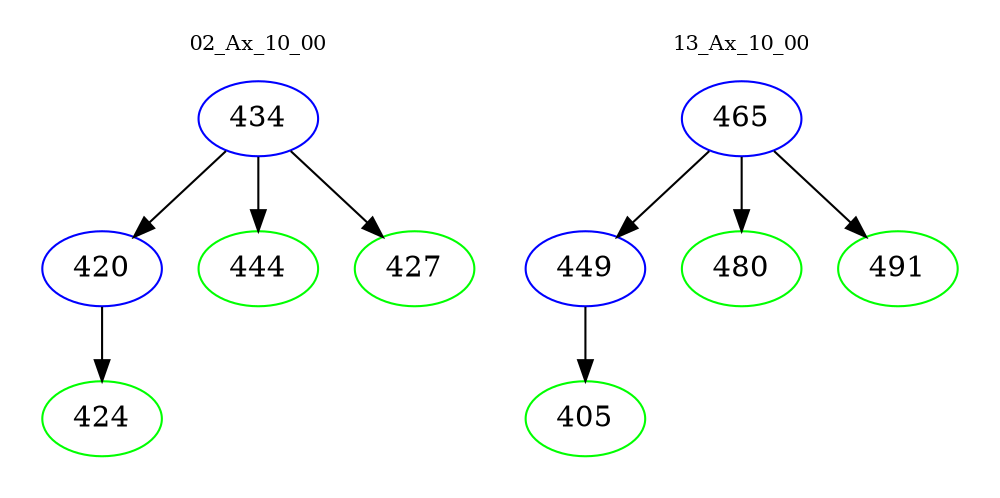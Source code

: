 digraph{
subgraph cluster_0 {
color = white
label = "02_Ax_10_00";
fontsize=10;
T0_434 [label="434", color="blue"]
T0_434 -> T0_420 [color="black"]
T0_420 [label="420", color="blue"]
T0_420 -> T0_424 [color="black"]
T0_424 [label="424", color="green"]
T0_434 -> T0_444 [color="black"]
T0_444 [label="444", color="green"]
T0_434 -> T0_427 [color="black"]
T0_427 [label="427", color="green"]
}
subgraph cluster_1 {
color = white
label = "13_Ax_10_00";
fontsize=10;
T1_465 [label="465", color="blue"]
T1_465 -> T1_449 [color="black"]
T1_449 [label="449", color="blue"]
T1_449 -> T1_405 [color="black"]
T1_405 [label="405", color="green"]
T1_465 -> T1_480 [color="black"]
T1_480 [label="480", color="green"]
T1_465 -> T1_491 [color="black"]
T1_491 [label="491", color="green"]
}
}
